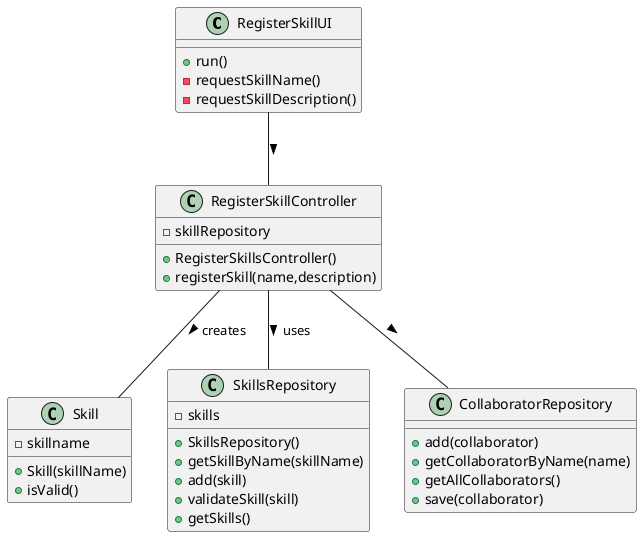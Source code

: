 @startuml
class RegisterSkillUI {
    +run()
    -requestSkillName()
    -requestSkillDescription()
}

class Skill {
    -skillname
    +Skill(skillName)
    +isValid()
}

class RegisterSkillController {
    - skillRepository
    + RegisterSkillsController()
    + registerSkill(name,description)
}

class SkillsRepository {
    - skills
    + SkillsRepository()
    + getSkillByName(skillName)
    + add(skill)
    + validateSkill(skill)
    + getSkills()
}

class CollaboratorRepository{
    + add(collaborator)
    + getCollaboratorByName(name)
    + getAllCollaborators()
    + save(collaborator)
}

RegisterSkillController -- CollaboratorRepository : >
RegisterSkillUI  --  RegisterSkillController : >
RegisterSkillController  --  SkillsRepository : uses >
RegisterSkillController -- Skill : creates >

@enduml
